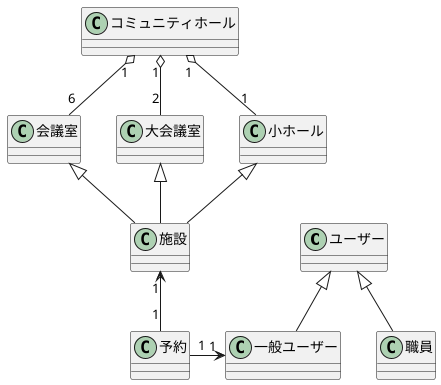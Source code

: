 @startuml 6
class ユーザー
class 一般ユーザー
class 職員


class コミュニティホール
class 施設
class 会議室
class 大会議室
class 小ホール

会議室 <|-- 施設
大会議室 <|-- 施設
小ホール <|-- 施設

ユーザー <|-- 一般ユーザー
ユーザー <|-- 職員


class 予約

コミュニティホール "1" o-- "6" 会議室
コミュニティホール "1" o-- "2" 大会議室
コミュニティホール "1" o-- "1" 小ホール

施設 "1" <-down- "1" 予約
予約 "1" -right-> "1" 一般ユーザー

@enduml
